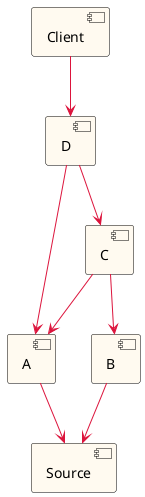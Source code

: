 @startuml
skinparam component {
  BackgroundColor FloralWhite
  BorderColor Black
  ArrowColor Crimson
}
[A] --> [Source]
[B] --> [Source]
[C] --> [A]
[C] --> [B]
[Client] --> [D]
[D] --> [A]
[D] --> [C]
@enduml
